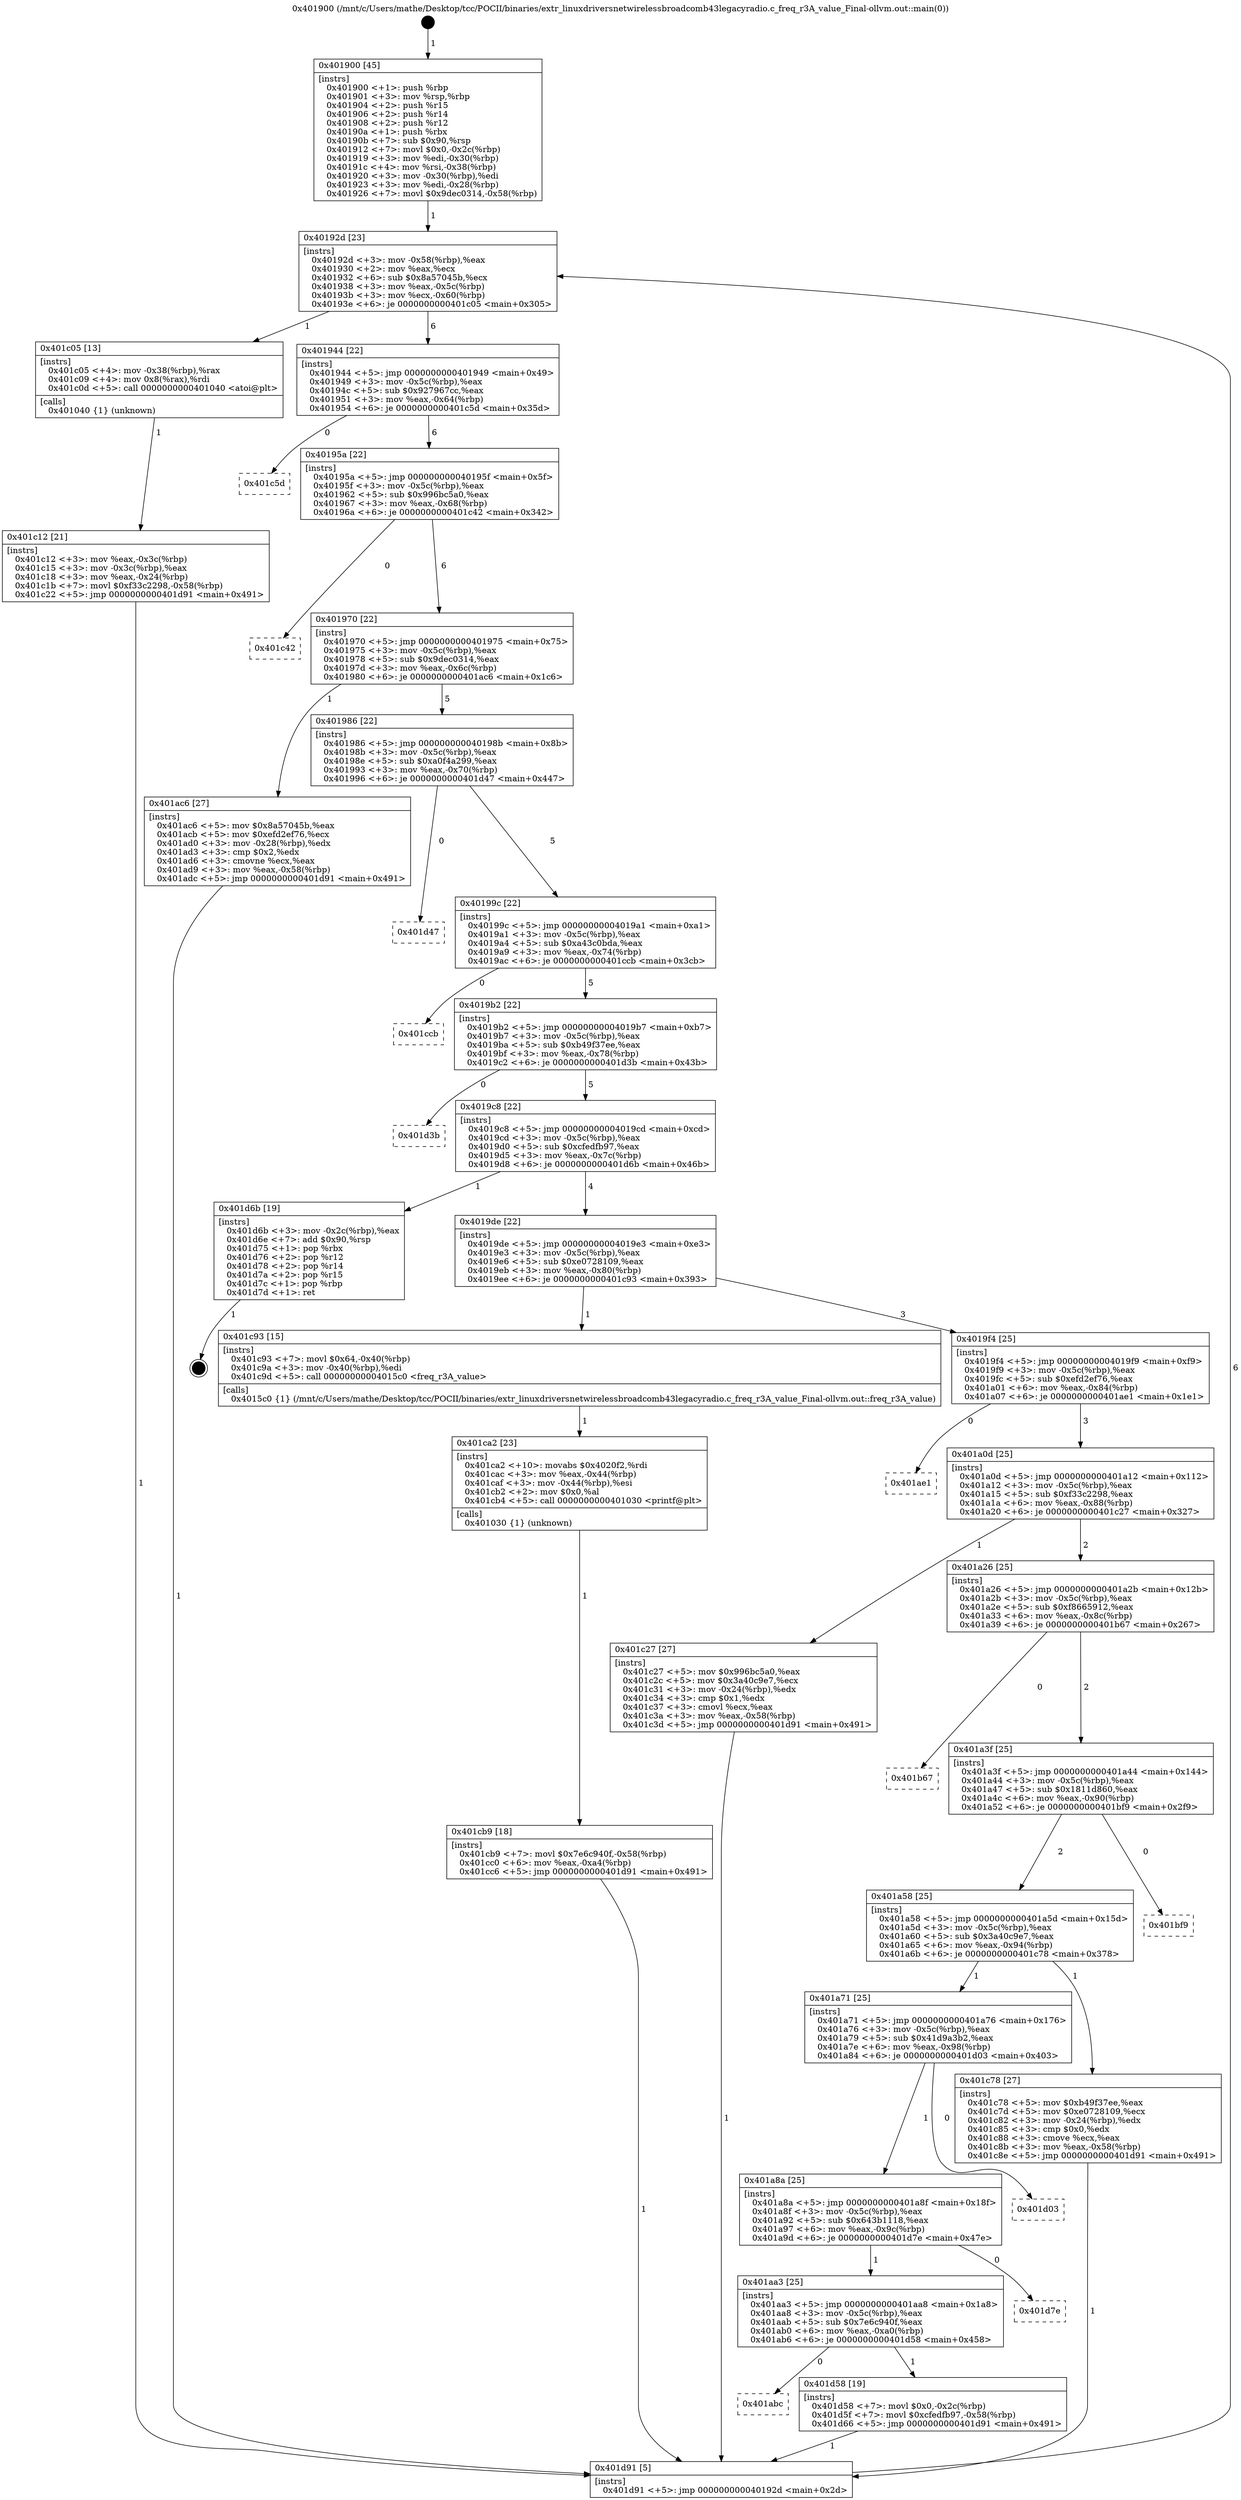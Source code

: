 digraph "0x401900" {
  label = "0x401900 (/mnt/c/Users/mathe/Desktop/tcc/POCII/binaries/extr_linuxdriversnetwirelessbroadcomb43legacyradio.c_freq_r3A_value_Final-ollvm.out::main(0))"
  labelloc = "t"
  node[shape=record]

  Entry [label="",width=0.3,height=0.3,shape=circle,fillcolor=black,style=filled]
  "0x40192d" [label="{
     0x40192d [23]\l
     | [instrs]\l
     &nbsp;&nbsp;0x40192d \<+3\>: mov -0x58(%rbp),%eax\l
     &nbsp;&nbsp;0x401930 \<+2\>: mov %eax,%ecx\l
     &nbsp;&nbsp;0x401932 \<+6\>: sub $0x8a57045b,%ecx\l
     &nbsp;&nbsp;0x401938 \<+3\>: mov %eax,-0x5c(%rbp)\l
     &nbsp;&nbsp;0x40193b \<+3\>: mov %ecx,-0x60(%rbp)\l
     &nbsp;&nbsp;0x40193e \<+6\>: je 0000000000401c05 \<main+0x305\>\l
  }"]
  "0x401c05" [label="{
     0x401c05 [13]\l
     | [instrs]\l
     &nbsp;&nbsp;0x401c05 \<+4\>: mov -0x38(%rbp),%rax\l
     &nbsp;&nbsp;0x401c09 \<+4\>: mov 0x8(%rax),%rdi\l
     &nbsp;&nbsp;0x401c0d \<+5\>: call 0000000000401040 \<atoi@plt\>\l
     | [calls]\l
     &nbsp;&nbsp;0x401040 \{1\} (unknown)\l
  }"]
  "0x401944" [label="{
     0x401944 [22]\l
     | [instrs]\l
     &nbsp;&nbsp;0x401944 \<+5\>: jmp 0000000000401949 \<main+0x49\>\l
     &nbsp;&nbsp;0x401949 \<+3\>: mov -0x5c(%rbp),%eax\l
     &nbsp;&nbsp;0x40194c \<+5\>: sub $0x927967cc,%eax\l
     &nbsp;&nbsp;0x401951 \<+3\>: mov %eax,-0x64(%rbp)\l
     &nbsp;&nbsp;0x401954 \<+6\>: je 0000000000401c5d \<main+0x35d\>\l
  }"]
  Exit [label="",width=0.3,height=0.3,shape=circle,fillcolor=black,style=filled,peripheries=2]
  "0x401c5d" [label="{
     0x401c5d\l
  }", style=dashed]
  "0x40195a" [label="{
     0x40195a [22]\l
     | [instrs]\l
     &nbsp;&nbsp;0x40195a \<+5\>: jmp 000000000040195f \<main+0x5f\>\l
     &nbsp;&nbsp;0x40195f \<+3\>: mov -0x5c(%rbp),%eax\l
     &nbsp;&nbsp;0x401962 \<+5\>: sub $0x996bc5a0,%eax\l
     &nbsp;&nbsp;0x401967 \<+3\>: mov %eax,-0x68(%rbp)\l
     &nbsp;&nbsp;0x40196a \<+6\>: je 0000000000401c42 \<main+0x342\>\l
  }"]
  "0x401abc" [label="{
     0x401abc\l
  }", style=dashed]
  "0x401c42" [label="{
     0x401c42\l
  }", style=dashed]
  "0x401970" [label="{
     0x401970 [22]\l
     | [instrs]\l
     &nbsp;&nbsp;0x401970 \<+5\>: jmp 0000000000401975 \<main+0x75\>\l
     &nbsp;&nbsp;0x401975 \<+3\>: mov -0x5c(%rbp),%eax\l
     &nbsp;&nbsp;0x401978 \<+5\>: sub $0x9dec0314,%eax\l
     &nbsp;&nbsp;0x40197d \<+3\>: mov %eax,-0x6c(%rbp)\l
     &nbsp;&nbsp;0x401980 \<+6\>: je 0000000000401ac6 \<main+0x1c6\>\l
  }"]
  "0x401d58" [label="{
     0x401d58 [19]\l
     | [instrs]\l
     &nbsp;&nbsp;0x401d58 \<+7\>: movl $0x0,-0x2c(%rbp)\l
     &nbsp;&nbsp;0x401d5f \<+7\>: movl $0xcfedfb97,-0x58(%rbp)\l
     &nbsp;&nbsp;0x401d66 \<+5\>: jmp 0000000000401d91 \<main+0x491\>\l
  }"]
  "0x401ac6" [label="{
     0x401ac6 [27]\l
     | [instrs]\l
     &nbsp;&nbsp;0x401ac6 \<+5\>: mov $0x8a57045b,%eax\l
     &nbsp;&nbsp;0x401acb \<+5\>: mov $0xefd2ef76,%ecx\l
     &nbsp;&nbsp;0x401ad0 \<+3\>: mov -0x28(%rbp),%edx\l
     &nbsp;&nbsp;0x401ad3 \<+3\>: cmp $0x2,%edx\l
     &nbsp;&nbsp;0x401ad6 \<+3\>: cmovne %ecx,%eax\l
     &nbsp;&nbsp;0x401ad9 \<+3\>: mov %eax,-0x58(%rbp)\l
     &nbsp;&nbsp;0x401adc \<+5\>: jmp 0000000000401d91 \<main+0x491\>\l
  }"]
  "0x401986" [label="{
     0x401986 [22]\l
     | [instrs]\l
     &nbsp;&nbsp;0x401986 \<+5\>: jmp 000000000040198b \<main+0x8b\>\l
     &nbsp;&nbsp;0x40198b \<+3\>: mov -0x5c(%rbp),%eax\l
     &nbsp;&nbsp;0x40198e \<+5\>: sub $0xa0f4a299,%eax\l
     &nbsp;&nbsp;0x401993 \<+3\>: mov %eax,-0x70(%rbp)\l
     &nbsp;&nbsp;0x401996 \<+6\>: je 0000000000401d47 \<main+0x447\>\l
  }"]
  "0x401d91" [label="{
     0x401d91 [5]\l
     | [instrs]\l
     &nbsp;&nbsp;0x401d91 \<+5\>: jmp 000000000040192d \<main+0x2d\>\l
  }"]
  "0x401900" [label="{
     0x401900 [45]\l
     | [instrs]\l
     &nbsp;&nbsp;0x401900 \<+1\>: push %rbp\l
     &nbsp;&nbsp;0x401901 \<+3\>: mov %rsp,%rbp\l
     &nbsp;&nbsp;0x401904 \<+2\>: push %r15\l
     &nbsp;&nbsp;0x401906 \<+2\>: push %r14\l
     &nbsp;&nbsp;0x401908 \<+2\>: push %r12\l
     &nbsp;&nbsp;0x40190a \<+1\>: push %rbx\l
     &nbsp;&nbsp;0x40190b \<+7\>: sub $0x90,%rsp\l
     &nbsp;&nbsp;0x401912 \<+7\>: movl $0x0,-0x2c(%rbp)\l
     &nbsp;&nbsp;0x401919 \<+3\>: mov %edi,-0x30(%rbp)\l
     &nbsp;&nbsp;0x40191c \<+4\>: mov %rsi,-0x38(%rbp)\l
     &nbsp;&nbsp;0x401920 \<+3\>: mov -0x30(%rbp),%edi\l
     &nbsp;&nbsp;0x401923 \<+3\>: mov %edi,-0x28(%rbp)\l
     &nbsp;&nbsp;0x401926 \<+7\>: movl $0x9dec0314,-0x58(%rbp)\l
  }"]
  "0x401c12" [label="{
     0x401c12 [21]\l
     | [instrs]\l
     &nbsp;&nbsp;0x401c12 \<+3\>: mov %eax,-0x3c(%rbp)\l
     &nbsp;&nbsp;0x401c15 \<+3\>: mov -0x3c(%rbp),%eax\l
     &nbsp;&nbsp;0x401c18 \<+3\>: mov %eax,-0x24(%rbp)\l
     &nbsp;&nbsp;0x401c1b \<+7\>: movl $0xf33c2298,-0x58(%rbp)\l
     &nbsp;&nbsp;0x401c22 \<+5\>: jmp 0000000000401d91 \<main+0x491\>\l
  }"]
  "0x401aa3" [label="{
     0x401aa3 [25]\l
     | [instrs]\l
     &nbsp;&nbsp;0x401aa3 \<+5\>: jmp 0000000000401aa8 \<main+0x1a8\>\l
     &nbsp;&nbsp;0x401aa8 \<+3\>: mov -0x5c(%rbp),%eax\l
     &nbsp;&nbsp;0x401aab \<+5\>: sub $0x7e6c940f,%eax\l
     &nbsp;&nbsp;0x401ab0 \<+6\>: mov %eax,-0xa0(%rbp)\l
     &nbsp;&nbsp;0x401ab6 \<+6\>: je 0000000000401d58 \<main+0x458\>\l
  }"]
  "0x401d47" [label="{
     0x401d47\l
  }", style=dashed]
  "0x40199c" [label="{
     0x40199c [22]\l
     | [instrs]\l
     &nbsp;&nbsp;0x40199c \<+5\>: jmp 00000000004019a1 \<main+0xa1\>\l
     &nbsp;&nbsp;0x4019a1 \<+3\>: mov -0x5c(%rbp),%eax\l
     &nbsp;&nbsp;0x4019a4 \<+5\>: sub $0xa43c0bda,%eax\l
     &nbsp;&nbsp;0x4019a9 \<+3\>: mov %eax,-0x74(%rbp)\l
     &nbsp;&nbsp;0x4019ac \<+6\>: je 0000000000401ccb \<main+0x3cb\>\l
  }"]
  "0x401d7e" [label="{
     0x401d7e\l
  }", style=dashed]
  "0x401ccb" [label="{
     0x401ccb\l
  }", style=dashed]
  "0x4019b2" [label="{
     0x4019b2 [22]\l
     | [instrs]\l
     &nbsp;&nbsp;0x4019b2 \<+5\>: jmp 00000000004019b7 \<main+0xb7\>\l
     &nbsp;&nbsp;0x4019b7 \<+3\>: mov -0x5c(%rbp),%eax\l
     &nbsp;&nbsp;0x4019ba \<+5\>: sub $0xb49f37ee,%eax\l
     &nbsp;&nbsp;0x4019bf \<+3\>: mov %eax,-0x78(%rbp)\l
     &nbsp;&nbsp;0x4019c2 \<+6\>: je 0000000000401d3b \<main+0x43b\>\l
  }"]
  "0x401a8a" [label="{
     0x401a8a [25]\l
     | [instrs]\l
     &nbsp;&nbsp;0x401a8a \<+5\>: jmp 0000000000401a8f \<main+0x18f\>\l
     &nbsp;&nbsp;0x401a8f \<+3\>: mov -0x5c(%rbp),%eax\l
     &nbsp;&nbsp;0x401a92 \<+5\>: sub $0x643b1118,%eax\l
     &nbsp;&nbsp;0x401a97 \<+6\>: mov %eax,-0x9c(%rbp)\l
     &nbsp;&nbsp;0x401a9d \<+6\>: je 0000000000401d7e \<main+0x47e\>\l
  }"]
  "0x401d3b" [label="{
     0x401d3b\l
  }", style=dashed]
  "0x4019c8" [label="{
     0x4019c8 [22]\l
     | [instrs]\l
     &nbsp;&nbsp;0x4019c8 \<+5\>: jmp 00000000004019cd \<main+0xcd\>\l
     &nbsp;&nbsp;0x4019cd \<+3\>: mov -0x5c(%rbp),%eax\l
     &nbsp;&nbsp;0x4019d0 \<+5\>: sub $0xcfedfb97,%eax\l
     &nbsp;&nbsp;0x4019d5 \<+3\>: mov %eax,-0x7c(%rbp)\l
     &nbsp;&nbsp;0x4019d8 \<+6\>: je 0000000000401d6b \<main+0x46b\>\l
  }"]
  "0x401d03" [label="{
     0x401d03\l
  }", style=dashed]
  "0x401d6b" [label="{
     0x401d6b [19]\l
     | [instrs]\l
     &nbsp;&nbsp;0x401d6b \<+3\>: mov -0x2c(%rbp),%eax\l
     &nbsp;&nbsp;0x401d6e \<+7\>: add $0x90,%rsp\l
     &nbsp;&nbsp;0x401d75 \<+1\>: pop %rbx\l
     &nbsp;&nbsp;0x401d76 \<+2\>: pop %r12\l
     &nbsp;&nbsp;0x401d78 \<+2\>: pop %r14\l
     &nbsp;&nbsp;0x401d7a \<+2\>: pop %r15\l
     &nbsp;&nbsp;0x401d7c \<+1\>: pop %rbp\l
     &nbsp;&nbsp;0x401d7d \<+1\>: ret\l
  }"]
  "0x4019de" [label="{
     0x4019de [22]\l
     | [instrs]\l
     &nbsp;&nbsp;0x4019de \<+5\>: jmp 00000000004019e3 \<main+0xe3\>\l
     &nbsp;&nbsp;0x4019e3 \<+3\>: mov -0x5c(%rbp),%eax\l
     &nbsp;&nbsp;0x4019e6 \<+5\>: sub $0xe0728109,%eax\l
     &nbsp;&nbsp;0x4019eb \<+3\>: mov %eax,-0x80(%rbp)\l
     &nbsp;&nbsp;0x4019ee \<+6\>: je 0000000000401c93 \<main+0x393\>\l
  }"]
  "0x401cb9" [label="{
     0x401cb9 [18]\l
     | [instrs]\l
     &nbsp;&nbsp;0x401cb9 \<+7\>: movl $0x7e6c940f,-0x58(%rbp)\l
     &nbsp;&nbsp;0x401cc0 \<+6\>: mov %eax,-0xa4(%rbp)\l
     &nbsp;&nbsp;0x401cc6 \<+5\>: jmp 0000000000401d91 \<main+0x491\>\l
  }"]
  "0x401c93" [label="{
     0x401c93 [15]\l
     | [instrs]\l
     &nbsp;&nbsp;0x401c93 \<+7\>: movl $0x64,-0x40(%rbp)\l
     &nbsp;&nbsp;0x401c9a \<+3\>: mov -0x40(%rbp),%edi\l
     &nbsp;&nbsp;0x401c9d \<+5\>: call 00000000004015c0 \<freq_r3A_value\>\l
     | [calls]\l
     &nbsp;&nbsp;0x4015c0 \{1\} (/mnt/c/Users/mathe/Desktop/tcc/POCII/binaries/extr_linuxdriversnetwirelessbroadcomb43legacyradio.c_freq_r3A_value_Final-ollvm.out::freq_r3A_value)\l
  }"]
  "0x4019f4" [label="{
     0x4019f4 [25]\l
     | [instrs]\l
     &nbsp;&nbsp;0x4019f4 \<+5\>: jmp 00000000004019f9 \<main+0xf9\>\l
     &nbsp;&nbsp;0x4019f9 \<+3\>: mov -0x5c(%rbp),%eax\l
     &nbsp;&nbsp;0x4019fc \<+5\>: sub $0xefd2ef76,%eax\l
     &nbsp;&nbsp;0x401a01 \<+6\>: mov %eax,-0x84(%rbp)\l
     &nbsp;&nbsp;0x401a07 \<+6\>: je 0000000000401ae1 \<main+0x1e1\>\l
  }"]
  "0x401ca2" [label="{
     0x401ca2 [23]\l
     | [instrs]\l
     &nbsp;&nbsp;0x401ca2 \<+10\>: movabs $0x4020f2,%rdi\l
     &nbsp;&nbsp;0x401cac \<+3\>: mov %eax,-0x44(%rbp)\l
     &nbsp;&nbsp;0x401caf \<+3\>: mov -0x44(%rbp),%esi\l
     &nbsp;&nbsp;0x401cb2 \<+2\>: mov $0x0,%al\l
     &nbsp;&nbsp;0x401cb4 \<+5\>: call 0000000000401030 \<printf@plt\>\l
     | [calls]\l
     &nbsp;&nbsp;0x401030 \{1\} (unknown)\l
  }"]
  "0x401ae1" [label="{
     0x401ae1\l
  }", style=dashed]
  "0x401a0d" [label="{
     0x401a0d [25]\l
     | [instrs]\l
     &nbsp;&nbsp;0x401a0d \<+5\>: jmp 0000000000401a12 \<main+0x112\>\l
     &nbsp;&nbsp;0x401a12 \<+3\>: mov -0x5c(%rbp),%eax\l
     &nbsp;&nbsp;0x401a15 \<+5\>: sub $0xf33c2298,%eax\l
     &nbsp;&nbsp;0x401a1a \<+6\>: mov %eax,-0x88(%rbp)\l
     &nbsp;&nbsp;0x401a20 \<+6\>: je 0000000000401c27 \<main+0x327\>\l
  }"]
  "0x401a71" [label="{
     0x401a71 [25]\l
     | [instrs]\l
     &nbsp;&nbsp;0x401a71 \<+5\>: jmp 0000000000401a76 \<main+0x176\>\l
     &nbsp;&nbsp;0x401a76 \<+3\>: mov -0x5c(%rbp),%eax\l
     &nbsp;&nbsp;0x401a79 \<+5\>: sub $0x41d9a3b2,%eax\l
     &nbsp;&nbsp;0x401a7e \<+6\>: mov %eax,-0x98(%rbp)\l
     &nbsp;&nbsp;0x401a84 \<+6\>: je 0000000000401d03 \<main+0x403\>\l
  }"]
  "0x401c27" [label="{
     0x401c27 [27]\l
     | [instrs]\l
     &nbsp;&nbsp;0x401c27 \<+5\>: mov $0x996bc5a0,%eax\l
     &nbsp;&nbsp;0x401c2c \<+5\>: mov $0x3a40c9e7,%ecx\l
     &nbsp;&nbsp;0x401c31 \<+3\>: mov -0x24(%rbp),%edx\l
     &nbsp;&nbsp;0x401c34 \<+3\>: cmp $0x1,%edx\l
     &nbsp;&nbsp;0x401c37 \<+3\>: cmovl %ecx,%eax\l
     &nbsp;&nbsp;0x401c3a \<+3\>: mov %eax,-0x58(%rbp)\l
     &nbsp;&nbsp;0x401c3d \<+5\>: jmp 0000000000401d91 \<main+0x491\>\l
  }"]
  "0x401a26" [label="{
     0x401a26 [25]\l
     | [instrs]\l
     &nbsp;&nbsp;0x401a26 \<+5\>: jmp 0000000000401a2b \<main+0x12b\>\l
     &nbsp;&nbsp;0x401a2b \<+3\>: mov -0x5c(%rbp),%eax\l
     &nbsp;&nbsp;0x401a2e \<+5\>: sub $0xf8665912,%eax\l
     &nbsp;&nbsp;0x401a33 \<+6\>: mov %eax,-0x8c(%rbp)\l
     &nbsp;&nbsp;0x401a39 \<+6\>: je 0000000000401b67 \<main+0x267\>\l
  }"]
  "0x401c78" [label="{
     0x401c78 [27]\l
     | [instrs]\l
     &nbsp;&nbsp;0x401c78 \<+5\>: mov $0xb49f37ee,%eax\l
     &nbsp;&nbsp;0x401c7d \<+5\>: mov $0xe0728109,%ecx\l
     &nbsp;&nbsp;0x401c82 \<+3\>: mov -0x24(%rbp),%edx\l
     &nbsp;&nbsp;0x401c85 \<+3\>: cmp $0x0,%edx\l
     &nbsp;&nbsp;0x401c88 \<+3\>: cmove %ecx,%eax\l
     &nbsp;&nbsp;0x401c8b \<+3\>: mov %eax,-0x58(%rbp)\l
     &nbsp;&nbsp;0x401c8e \<+5\>: jmp 0000000000401d91 \<main+0x491\>\l
  }"]
  "0x401b67" [label="{
     0x401b67\l
  }", style=dashed]
  "0x401a3f" [label="{
     0x401a3f [25]\l
     | [instrs]\l
     &nbsp;&nbsp;0x401a3f \<+5\>: jmp 0000000000401a44 \<main+0x144\>\l
     &nbsp;&nbsp;0x401a44 \<+3\>: mov -0x5c(%rbp),%eax\l
     &nbsp;&nbsp;0x401a47 \<+5\>: sub $0x1811d860,%eax\l
     &nbsp;&nbsp;0x401a4c \<+6\>: mov %eax,-0x90(%rbp)\l
     &nbsp;&nbsp;0x401a52 \<+6\>: je 0000000000401bf9 \<main+0x2f9\>\l
  }"]
  "0x401a58" [label="{
     0x401a58 [25]\l
     | [instrs]\l
     &nbsp;&nbsp;0x401a58 \<+5\>: jmp 0000000000401a5d \<main+0x15d\>\l
     &nbsp;&nbsp;0x401a5d \<+3\>: mov -0x5c(%rbp),%eax\l
     &nbsp;&nbsp;0x401a60 \<+5\>: sub $0x3a40c9e7,%eax\l
     &nbsp;&nbsp;0x401a65 \<+6\>: mov %eax,-0x94(%rbp)\l
     &nbsp;&nbsp;0x401a6b \<+6\>: je 0000000000401c78 \<main+0x378\>\l
  }"]
  "0x401bf9" [label="{
     0x401bf9\l
  }", style=dashed]
  Entry -> "0x401900" [label=" 1"]
  "0x40192d" -> "0x401c05" [label=" 1"]
  "0x40192d" -> "0x401944" [label=" 6"]
  "0x401d6b" -> Exit [label=" 1"]
  "0x401944" -> "0x401c5d" [label=" 0"]
  "0x401944" -> "0x40195a" [label=" 6"]
  "0x401d58" -> "0x401d91" [label=" 1"]
  "0x40195a" -> "0x401c42" [label=" 0"]
  "0x40195a" -> "0x401970" [label=" 6"]
  "0x401aa3" -> "0x401abc" [label=" 0"]
  "0x401970" -> "0x401ac6" [label=" 1"]
  "0x401970" -> "0x401986" [label=" 5"]
  "0x401ac6" -> "0x401d91" [label=" 1"]
  "0x401900" -> "0x40192d" [label=" 1"]
  "0x401d91" -> "0x40192d" [label=" 6"]
  "0x401c05" -> "0x401c12" [label=" 1"]
  "0x401c12" -> "0x401d91" [label=" 1"]
  "0x401aa3" -> "0x401d58" [label=" 1"]
  "0x401986" -> "0x401d47" [label=" 0"]
  "0x401986" -> "0x40199c" [label=" 5"]
  "0x401a8a" -> "0x401aa3" [label=" 1"]
  "0x40199c" -> "0x401ccb" [label=" 0"]
  "0x40199c" -> "0x4019b2" [label=" 5"]
  "0x401a8a" -> "0x401d7e" [label=" 0"]
  "0x4019b2" -> "0x401d3b" [label=" 0"]
  "0x4019b2" -> "0x4019c8" [label=" 5"]
  "0x401a71" -> "0x401a8a" [label=" 1"]
  "0x4019c8" -> "0x401d6b" [label=" 1"]
  "0x4019c8" -> "0x4019de" [label=" 4"]
  "0x401a71" -> "0x401d03" [label=" 0"]
  "0x4019de" -> "0x401c93" [label=" 1"]
  "0x4019de" -> "0x4019f4" [label=" 3"]
  "0x401cb9" -> "0x401d91" [label=" 1"]
  "0x4019f4" -> "0x401ae1" [label=" 0"]
  "0x4019f4" -> "0x401a0d" [label=" 3"]
  "0x401ca2" -> "0x401cb9" [label=" 1"]
  "0x401a0d" -> "0x401c27" [label=" 1"]
  "0x401a0d" -> "0x401a26" [label=" 2"]
  "0x401c27" -> "0x401d91" [label=" 1"]
  "0x401c93" -> "0x401ca2" [label=" 1"]
  "0x401a26" -> "0x401b67" [label=" 0"]
  "0x401a26" -> "0x401a3f" [label=" 2"]
  "0x401c78" -> "0x401d91" [label=" 1"]
  "0x401a3f" -> "0x401bf9" [label=" 0"]
  "0x401a3f" -> "0x401a58" [label=" 2"]
  "0x401a58" -> "0x401a71" [label=" 1"]
  "0x401a58" -> "0x401c78" [label=" 1"]
}
